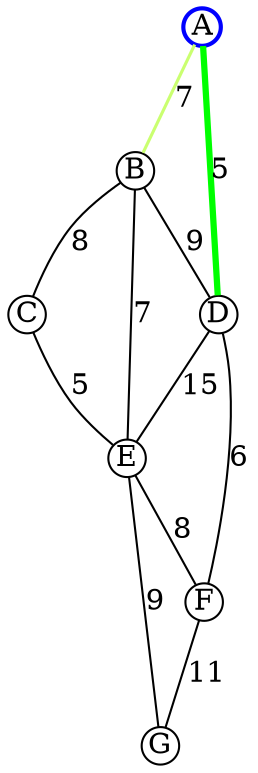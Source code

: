 graph Demo {
      node [height=0.25,width=0.25,fixedsize=true]
      A [penwidth=2, color="blue"]
      A -- B [label="7", len=1.2, penwidth=1.5, color="darkolivegreen1"]
      A -- D [label="5", len=1.0, penwidth=3, color="green"]
      B -- D [label="9", len=1.4]
      B -- C [label="8", len=1.3]
      B -- E [label="7", len=1.2]
      C -- E [label="5", len=1.0]
      D -- E [label="15",len=2.0]
      D -- F [label="6", len=1.1]
      E -- F [label="8", len=1.3]
      E -- G [label="9", len=1.4]
      F -- G [label="11",len=1.6] 
}
